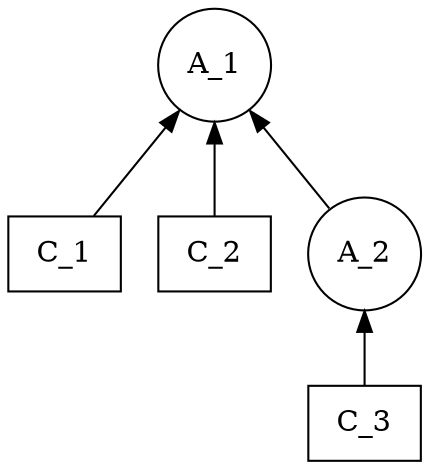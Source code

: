 digraph G {
	node [shape=circle];
	{rank=source;A_1;}
	node [shape=box];
	{rank=same; C_1; C_2;}
	{rank=sink; C_3;}
	node [shape=circle];
	A_2;
	C_1 -> A_1;
	C_2 -> A_1;
	A_2 -> A_1;
	C_3 -> A_2;
}